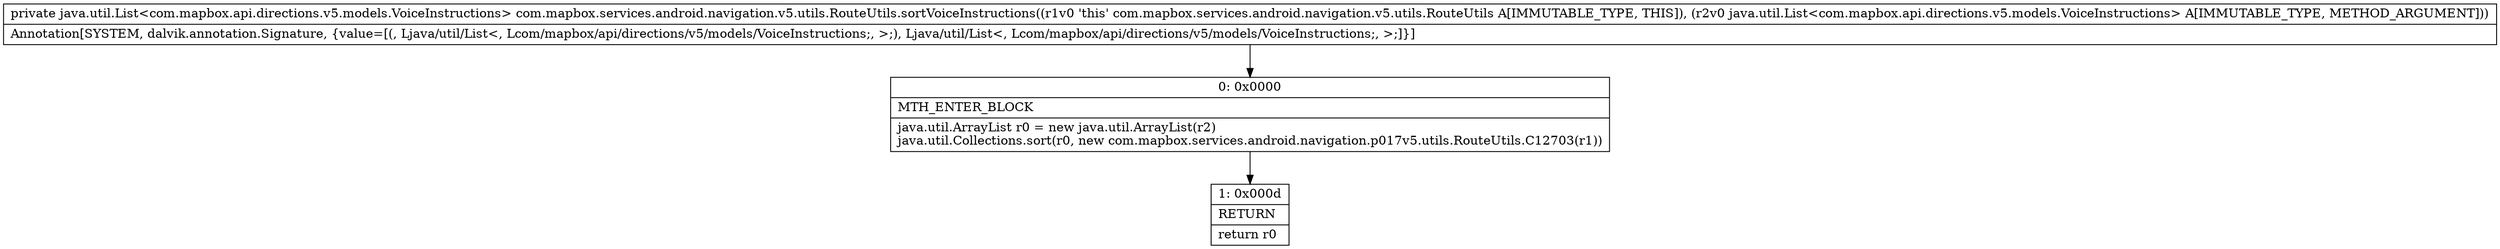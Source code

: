 digraph "CFG forcom.mapbox.services.android.navigation.v5.utils.RouteUtils.sortVoiceInstructions(Ljava\/util\/List;)Ljava\/util\/List;" {
Node_0 [shape=record,label="{0\:\ 0x0000|MTH_ENTER_BLOCK\l|java.util.ArrayList r0 = new java.util.ArrayList(r2)\ljava.util.Collections.sort(r0, new com.mapbox.services.android.navigation.p017v5.utils.RouteUtils.C12703(r1))\l}"];
Node_1 [shape=record,label="{1\:\ 0x000d|RETURN\l|return r0\l}"];
MethodNode[shape=record,label="{private java.util.List\<com.mapbox.api.directions.v5.models.VoiceInstructions\> com.mapbox.services.android.navigation.v5.utils.RouteUtils.sortVoiceInstructions((r1v0 'this' com.mapbox.services.android.navigation.v5.utils.RouteUtils A[IMMUTABLE_TYPE, THIS]), (r2v0 java.util.List\<com.mapbox.api.directions.v5.models.VoiceInstructions\> A[IMMUTABLE_TYPE, METHOD_ARGUMENT]))  | Annotation[SYSTEM, dalvik.annotation.Signature, \{value=[(, Ljava\/util\/List\<, Lcom\/mapbox\/api\/directions\/v5\/models\/VoiceInstructions;, \>;), Ljava\/util\/List\<, Lcom\/mapbox\/api\/directions\/v5\/models\/VoiceInstructions;, \>;]\}]\l}"];
MethodNode -> Node_0;
Node_0 -> Node_1;
}


